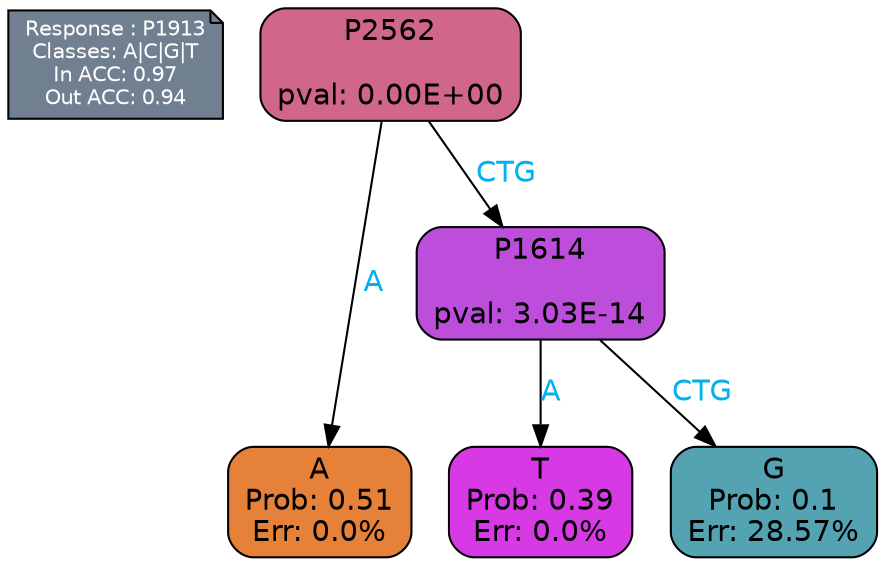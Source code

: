 digraph Tree {
node [shape=box, style="filled, rounded", color="black", fontname=helvetica] ;
graph [ranksep=equally, splines=polylines, bgcolor=transparent, dpi=600] ;
edge [fontname=helvetica] ;
LEGEND [label="Response : P1913
Classes: A|C|G|T
In ACC: 0.97
Out ACC: 0.94
",shape=note,align=left,style=filled,fillcolor="slategray",fontcolor="white",fontsize=10];1 [label="P2562

pval: 0.00E+00", fillcolor="#d16788"] ;
2 [label="A
Prob: 0.51
Err: 0.0%", fillcolor="#e58139"] ;
3 [label="P1614

pval: 3.03E-14", fillcolor="#bc4edb"] ;
4 [label="T
Prob: 0.39
Err: 0.0%", fillcolor="#d739e5"] ;
5 [label="G
Prob: 0.1
Err: 28.57%", fillcolor="#53a3b3"] ;
1 -> 2 [label="A",fontcolor=deepskyblue2] ;
1 -> 3 [label="CTG",fontcolor=deepskyblue2] ;
3 -> 4 [label="A",fontcolor=deepskyblue2] ;
3 -> 5 [label="CTG",fontcolor=deepskyblue2] ;
{rank = same; 2;4;5;}{rank = same; LEGEND;1;}}